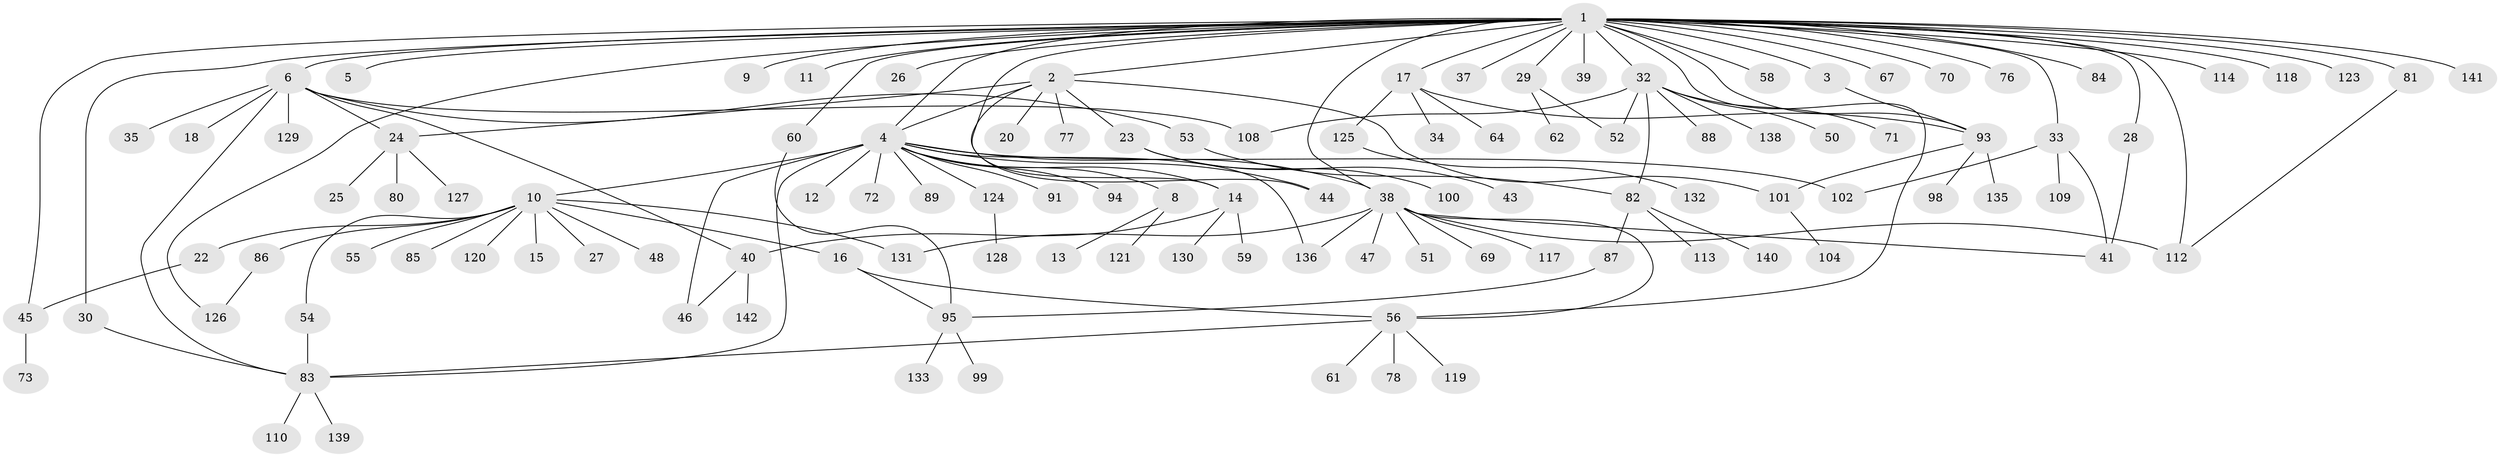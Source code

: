 // original degree distribution, {24: 0.007042253521126761, 8: 0.014084507042253521, 2: 0.23943661971830985, 18: 0.007042253521126761, 1: 0.5422535211267606, 9: 0.007042253521126761, 13: 0.014084507042253521, 3: 0.08450704225352113, 6: 0.02112676056338028, 5: 0.028169014084507043, 4: 0.014084507042253521, 7: 0.014084507042253521, 12: 0.007042253521126761}
// Generated by graph-tools (version 1.1) at 2025/41/03/06/25 10:41:46]
// undirected, 113 vertices, 142 edges
graph export_dot {
graph [start="1"]
  node [color=gray90,style=filled];
  1 [super="+7"];
  2;
  3;
  4 [super="+31"];
  5;
  6 [super="+105"];
  8 [super="+19"];
  9;
  10 [super="+21"];
  11;
  12;
  13;
  14 [super="+115"];
  15;
  16;
  17 [super="+49"];
  18;
  20;
  22;
  23 [super="+65"];
  24 [super="+36"];
  25;
  26;
  27 [super="+92"];
  28 [super="+57"];
  29 [super="+75"];
  30;
  32 [super="+42"];
  33 [super="+107"];
  34 [super="+90"];
  35;
  37;
  38 [super="+63"];
  39;
  40 [super="+66"];
  41;
  43;
  44 [super="+79"];
  45 [super="+68"];
  46;
  47;
  48;
  50;
  51;
  52;
  53;
  54;
  55;
  56 [super="+74"];
  58;
  59 [super="+111"];
  60;
  61;
  62;
  64;
  67;
  69;
  70;
  71;
  72;
  73;
  76;
  77;
  78;
  80;
  81;
  82 [super="+96"];
  83 [super="+106"];
  84;
  85;
  86;
  87 [super="+116"];
  88;
  89;
  91;
  93 [super="+122"];
  94;
  95 [super="+97"];
  98;
  99;
  100 [super="+103"];
  101;
  102;
  104;
  108;
  109;
  110;
  112;
  113;
  114 [super="+137"];
  117;
  118;
  119;
  120;
  121;
  123;
  124 [super="+134"];
  125;
  126;
  127;
  128;
  129;
  130;
  131;
  132;
  133;
  135;
  136;
  138;
  139;
  140;
  141;
  142;
  1 -- 2;
  1 -- 3;
  1 -- 4 [weight=2];
  1 -- 5;
  1 -- 6;
  1 -- 9;
  1 -- 11;
  1 -- 17;
  1 -- 28;
  1 -- 30;
  1 -- 32;
  1 -- 33;
  1 -- 37;
  1 -- 45;
  1 -- 58;
  1 -- 60;
  1 -- 67;
  1 -- 76;
  1 -- 114;
  1 -- 118;
  1 -- 123;
  1 -- 126;
  1 -- 70;
  1 -- 38;
  1 -- 39;
  1 -- 141;
  1 -- 112;
  1 -- 81;
  1 -- 29;
  1 -- 84;
  1 -- 26;
  1 -- 93;
  1 -- 56;
  1 -- 44;
  2 -- 4;
  2 -- 14;
  2 -- 20;
  2 -- 23;
  2 -- 77;
  2 -- 101;
  2 -- 24;
  3 -- 93;
  4 -- 8;
  4 -- 10;
  4 -- 12;
  4 -- 14 [weight=2];
  4 -- 38;
  4 -- 44;
  4 -- 46;
  4 -- 72;
  4 -- 83;
  4 -- 89;
  4 -- 91;
  4 -- 94;
  4 -- 102;
  4 -- 124;
  4 -- 136;
  6 -- 18;
  6 -- 24;
  6 -- 35;
  6 -- 40;
  6 -- 53;
  6 -- 83;
  6 -- 129;
  6 -- 108;
  8 -- 13;
  8 -- 121;
  10 -- 15;
  10 -- 16;
  10 -- 22;
  10 -- 27;
  10 -- 48;
  10 -- 54;
  10 -- 55;
  10 -- 85;
  10 -- 86;
  10 -- 120;
  10 -- 131;
  14 -- 40;
  14 -- 59;
  14 -- 130;
  16 -- 56;
  16 -- 95;
  17 -- 34;
  17 -- 64;
  17 -- 93;
  17 -- 125;
  22 -- 45;
  23 -- 43;
  23 -- 100;
  24 -- 25;
  24 -- 80;
  24 -- 127;
  28 -- 41;
  29 -- 52;
  29 -- 62;
  30 -- 83;
  32 -- 50;
  32 -- 52;
  32 -- 71;
  32 -- 88;
  32 -- 138;
  32 -- 82;
  32 -- 108;
  33 -- 102;
  33 -- 109;
  33 -- 41;
  38 -- 41;
  38 -- 47;
  38 -- 51;
  38 -- 56;
  38 -- 69;
  38 -- 112;
  38 -- 117;
  38 -- 131;
  38 -- 136;
  40 -- 46;
  40 -- 142;
  45 -- 73;
  53 -- 82;
  54 -- 83;
  56 -- 61;
  56 -- 78;
  56 -- 83;
  56 -- 119;
  60 -- 95;
  81 -- 112;
  82 -- 87;
  82 -- 113;
  82 -- 140;
  83 -- 110;
  83 -- 139;
  86 -- 126;
  87 -- 95;
  93 -- 98;
  93 -- 101;
  93 -- 135;
  95 -- 99;
  95 -- 133;
  101 -- 104;
  124 -- 128;
  125 -- 132;
}
